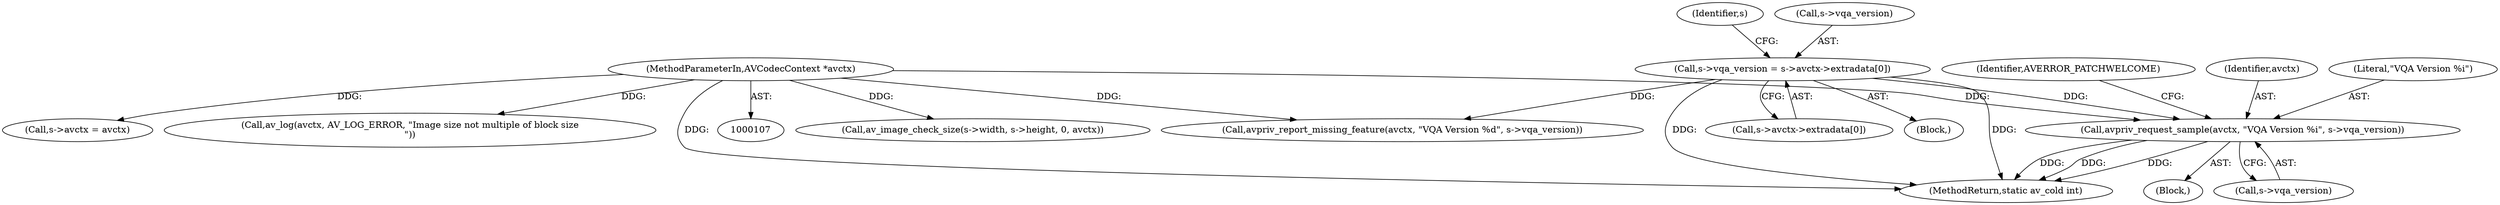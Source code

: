 digraph "0_FFmpeg_02f909dc24b1f05cfbba75077c7707b905e63cd2@pointer" {
"1000178" [label="(Call,avpriv_request_sample(avctx, \"VQA Version %i\", s->vqa_version))"];
"1000108" [label="(MethodParameterIn,AVCodecContext *avctx)"];
"1000149" [label="(Call,s->vqa_version = s->avctx->extradata[0])"];
"1000162" [label="(Identifier,s)"];
"1000109" [label="(Block,)"];
"1000150" [label="(Call,s->vqa_version)"];
"1000149" [label="(Call,s->vqa_version = s->avctx->extradata[0])"];
"1000178" [label="(Call,avpriv_request_sample(avctx, \"VQA Version %i\", s->vqa_version))"];
"1000185" [label="(Identifier,AVERROR_PATCHWELCOME)"];
"1000179" [label="(Identifier,avctx)"];
"1000180" [label="(Literal,\"VQA Version %i\")"];
"1000216" [label="(Call,av_image_check_size(s->width, s->height, 0, avctx))"];
"1000164" [label="(Block,)"];
"1000120" [label="(Call,s->avctx = avctx)"];
"1000169" [label="(Call,avpriv_report_missing_feature(avctx, \"VQA Version %d\", s->vqa_version))"];
"1000181" [label="(Call,s->vqa_version)"];
"1000153" [label="(Call,s->avctx->extradata[0])"];
"1000313" [label="(Call,av_log(avctx, AV_LOG_ERROR, \"Image size not multiple of block size\n\"))"];
"1000484" [label="(MethodReturn,static av_cold int)"];
"1000108" [label="(MethodParameterIn,AVCodecContext *avctx)"];
"1000178" -> "1000164"  [label="AST: "];
"1000178" -> "1000181"  [label="CFG: "];
"1000179" -> "1000178"  [label="AST: "];
"1000180" -> "1000178"  [label="AST: "];
"1000181" -> "1000178"  [label="AST: "];
"1000185" -> "1000178"  [label="CFG: "];
"1000178" -> "1000484"  [label="DDG: "];
"1000178" -> "1000484"  [label="DDG: "];
"1000178" -> "1000484"  [label="DDG: "];
"1000108" -> "1000178"  [label="DDG: "];
"1000149" -> "1000178"  [label="DDG: "];
"1000108" -> "1000107"  [label="AST: "];
"1000108" -> "1000484"  [label="DDG: "];
"1000108" -> "1000120"  [label="DDG: "];
"1000108" -> "1000169"  [label="DDG: "];
"1000108" -> "1000216"  [label="DDG: "];
"1000108" -> "1000313"  [label="DDG: "];
"1000149" -> "1000109"  [label="AST: "];
"1000149" -> "1000153"  [label="CFG: "];
"1000150" -> "1000149"  [label="AST: "];
"1000153" -> "1000149"  [label="AST: "];
"1000162" -> "1000149"  [label="CFG: "];
"1000149" -> "1000484"  [label="DDG: "];
"1000149" -> "1000484"  [label="DDG: "];
"1000149" -> "1000169"  [label="DDG: "];
}

